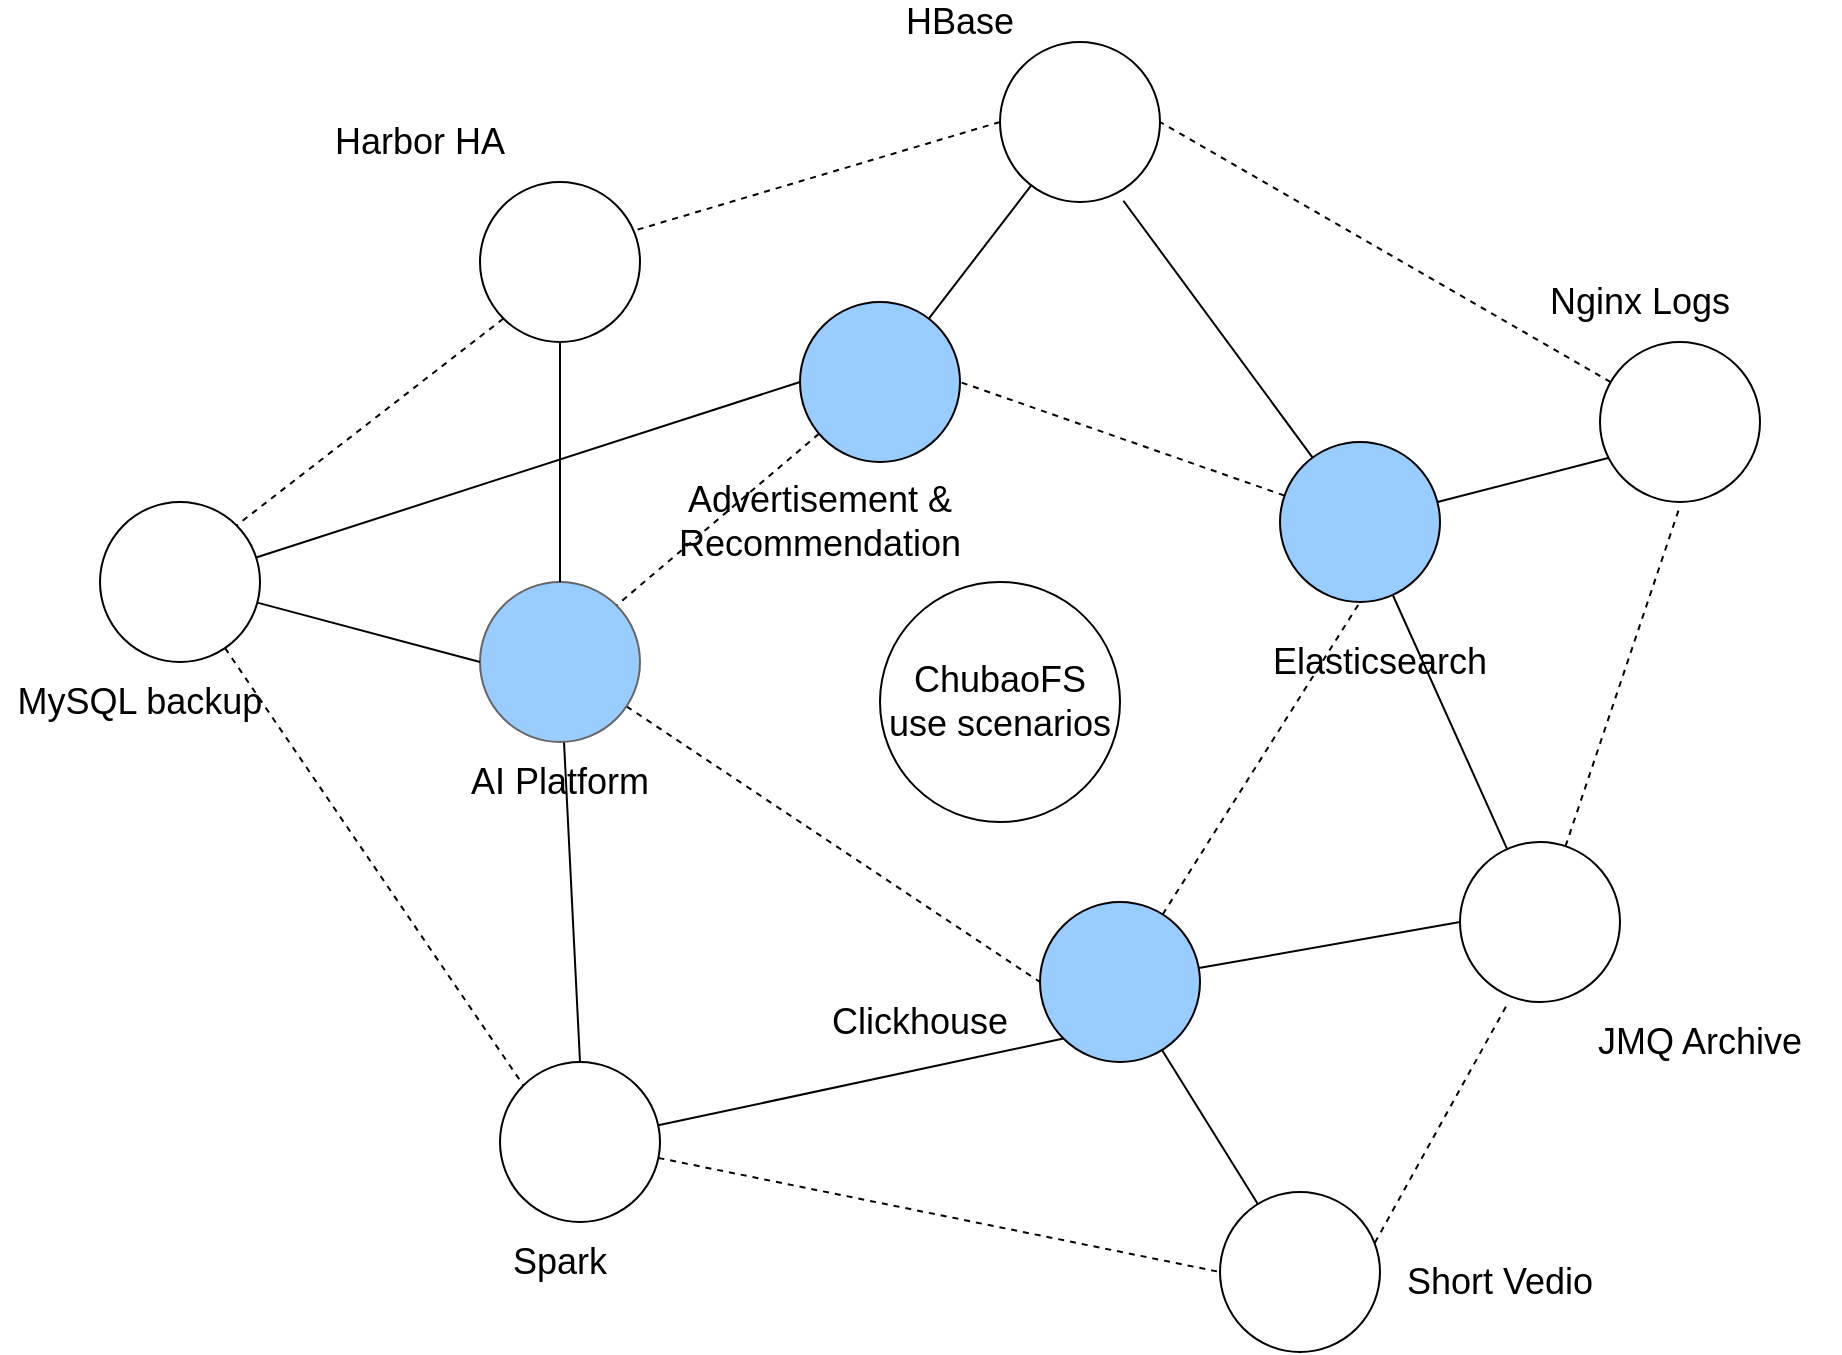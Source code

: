 <mxfile version="14.0.3" type="github">
  <diagram id="qldF4LkKA-URwhlDB35i" name="Page-1">
    <mxGraphModel dx="1944" dy="1793" grid="1" gridSize="10" guides="1" tooltips="1" connect="1" arrows="1" fold="1" page="1" pageScale="1" pageWidth="827" pageHeight="1169" math="0" shadow="0">
      <root>
        <mxCell id="0" />
        <mxCell id="1" parent="0" />
        <mxCell id="1Fhl22Ps6XHAA8jBFgip-1" value="&lt;font style=&quot;font-size: 18px&quot;&gt;ChubaoFS use scenarios&lt;/font&gt;" style="ellipse;whiteSpace=wrap;html=1;aspect=fixed;" vertex="1" parent="1">
          <mxGeometry x="360" y="200" width="120" height="120" as="geometry" />
        </mxCell>
        <mxCell id="1Fhl22Ps6XHAA8jBFgip-24" style="orthogonalLoop=1;jettySize=auto;html=1;entryX=1;entryY=0;entryDx=0;entryDy=0;dashed=1;endArrow=none;endFill=0;" edge="1" parent="1" source="1Fhl22Ps6XHAA8jBFgip-2" target="1Fhl22Ps6XHAA8jBFgip-5">
          <mxGeometry relative="1" as="geometry" />
        </mxCell>
        <mxCell id="1Fhl22Ps6XHAA8jBFgip-46" style="edgeStyle=none;orthogonalLoop=1;jettySize=auto;html=1;endArrow=none;endFill=0;strokeColor=#000000;" edge="1" parent="1" source="1Fhl22Ps6XHAA8jBFgip-2" target="1Fhl22Ps6XHAA8jBFgip-8">
          <mxGeometry relative="1" as="geometry" />
        </mxCell>
        <mxCell id="1Fhl22Ps6XHAA8jBFgip-2" value="" style="ellipse;whiteSpace=wrap;html=1;aspect=fixed;fillColor=#99CCFF;" vertex="1" parent="1">
          <mxGeometry x="320" y="60" width="80" height="80" as="geometry" />
        </mxCell>
        <mxCell id="1Fhl22Ps6XHAA8jBFgip-29" style="edgeStyle=none;orthogonalLoop=1;jettySize=auto;html=1;entryX=1;entryY=0.5;entryDx=0;entryDy=0;dashed=1;endArrow=none;endFill=0;strokeColor=#000000;" edge="1" parent="1" source="1Fhl22Ps6XHAA8jBFgip-3" target="1Fhl22Ps6XHAA8jBFgip-2">
          <mxGeometry relative="1" as="geometry" />
        </mxCell>
        <mxCell id="1Fhl22Ps6XHAA8jBFgip-44" style="edgeStyle=none;orthogonalLoop=1;jettySize=auto;html=1;entryX=0.057;entryY=0.724;entryDx=0;entryDy=0;entryPerimeter=0;endArrow=none;endFill=0;strokeColor=#000000;" edge="1" parent="1" source="1Fhl22Ps6XHAA8jBFgip-3" target="1Fhl22Ps6XHAA8jBFgip-11">
          <mxGeometry relative="1" as="geometry" />
        </mxCell>
        <mxCell id="1Fhl22Ps6XHAA8jBFgip-45" style="edgeStyle=none;orthogonalLoop=1;jettySize=auto;html=1;entryX=0.771;entryY=0.992;entryDx=0;entryDy=0;entryPerimeter=0;endArrow=none;endFill=0;strokeColor=#000000;" edge="1" parent="1" source="1Fhl22Ps6XHAA8jBFgip-3" target="1Fhl22Ps6XHAA8jBFgip-8">
          <mxGeometry relative="1" as="geometry" />
        </mxCell>
        <mxCell id="1Fhl22Ps6XHAA8jBFgip-47" style="edgeStyle=none;orthogonalLoop=1;jettySize=auto;html=1;endArrow=none;endFill=0;strokeColor=#000000;" edge="1" parent="1" source="1Fhl22Ps6XHAA8jBFgip-3" target="1Fhl22Ps6XHAA8jBFgip-12">
          <mxGeometry relative="1" as="geometry" />
        </mxCell>
        <mxCell id="1Fhl22Ps6XHAA8jBFgip-3" value="" style="ellipse;whiteSpace=wrap;html=1;aspect=fixed;strokeColor=#000000;fillColor=#99CCFF;" vertex="1" parent="1">
          <mxGeometry x="560" y="130" width="80" height="80" as="geometry" />
        </mxCell>
        <mxCell id="1Fhl22Ps6XHAA8jBFgip-28" style="edgeStyle=none;orthogonalLoop=1;jettySize=auto;html=1;entryX=0.5;entryY=1;entryDx=0;entryDy=0;dashed=1;endArrow=none;endFill=0;strokeColor=#000000;" edge="1" parent="1" source="1Fhl22Ps6XHAA8jBFgip-4" target="1Fhl22Ps6XHAA8jBFgip-3">
          <mxGeometry relative="1" as="geometry" />
        </mxCell>
        <mxCell id="1Fhl22Ps6XHAA8jBFgip-42" style="edgeStyle=none;orthogonalLoop=1;jettySize=auto;html=1;entryX=0;entryY=0.5;entryDx=0;entryDy=0;endArrow=none;endFill=0;strokeColor=#000000;" edge="1" parent="1" source="1Fhl22Ps6XHAA8jBFgip-4" target="1Fhl22Ps6XHAA8jBFgip-12">
          <mxGeometry relative="1" as="geometry" />
        </mxCell>
        <mxCell id="1Fhl22Ps6XHAA8jBFgip-43" style="edgeStyle=none;orthogonalLoop=1;jettySize=auto;html=1;endArrow=none;endFill=0;strokeColor=#000000;" edge="1" parent="1" source="1Fhl22Ps6XHAA8jBFgip-4" target="1Fhl22Ps6XHAA8jBFgip-13">
          <mxGeometry relative="1" as="geometry" />
        </mxCell>
        <mxCell id="1Fhl22Ps6XHAA8jBFgip-4" value="" style="ellipse;whiteSpace=wrap;html=1;aspect=fixed;fillColor=#99CCFF;" vertex="1" parent="1">
          <mxGeometry x="440" y="360" width="80" height="80" as="geometry" />
        </mxCell>
        <mxCell id="1Fhl22Ps6XHAA8jBFgip-27" style="edgeStyle=none;orthogonalLoop=1;jettySize=auto;html=1;entryX=0;entryY=0.5;entryDx=0;entryDy=0;dashed=1;endArrow=none;endFill=0;strokeColor=#000000;" edge="1" parent="1" source="1Fhl22Ps6XHAA8jBFgip-5" target="1Fhl22Ps6XHAA8jBFgip-4">
          <mxGeometry relative="1" as="geometry" />
        </mxCell>
        <mxCell id="1Fhl22Ps6XHAA8jBFgip-40" style="edgeStyle=none;orthogonalLoop=1;jettySize=auto;html=1;entryX=0.5;entryY=0;entryDx=0;entryDy=0;endArrow=none;endFill=0;strokeColor=#000000;" edge="1" parent="1" source="1Fhl22Ps6XHAA8jBFgip-5" target="1Fhl22Ps6XHAA8jBFgip-14">
          <mxGeometry relative="1" as="geometry" />
        </mxCell>
        <mxCell id="1Fhl22Ps6XHAA8jBFgip-5" value="" style="ellipse;whiteSpace=wrap;html=1;aspect=fixed;fillColor=#99CCFF;strokeColor=#666666;" vertex="1" parent="1">
          <mxGeometry x="160" y="200" width="80" height="80" as="geometry" />
        </mxCell>
        <mxCell id="1Fhl22Ps6XHAA8jBFgip-6" value="&lt;font style=&quot;font-size: 18px&quot;&gt;Clickhouse&lt;/font&gt;" style="text;html=1;strokeColor=none;fillColor=none;align=center;verticalAlign=middle;whiteSpace=wrap;rounded=0;" vertex="1" parent="1">
          <mxGeometry x="360" y="410" width="40" height="20" as="geometry" />
        </mxCell>
        <mxCell id="1Fhl22Ps6XHAA8jBFgip-7" value="&lt;font style=&quot;font-size: 18px&quot;&gt;AI Platform&lt;/font&gt;" style="text;html=1;strokeColor=none;fillColor=none;align=center;verticalAlign=middle;whiteSpace=wrap;rounded=0;" vertex="1" parent="1">
          <mxGeometry x="130" y="290" width="140" height="20" as="geometry" />
        </mxCell>
        <mxCell id="1Fhl22Ps6XHAA8jBFgip-36" style="edgeStyle=none;orthogonalLoop=1;jettySize=auto;html=1;entryX=0.95;entryY=0.308;entryDx=0;entryDy=0;entryPerimeter=0;dashed=1;endArrow=none;endFill=0;strokeColor=#000000;exitX=0;exitY=0.5;exitDx=0;exitDy=0;" edge="1" parent="1" source="1Fhl22Ps6XHAA8jBFgip-8" target="1Fhl22Ps6XHAA8jBFgip-9">
          <mxGeometry relative="1" as="geometry" />
        </mxCell>
        <mxCell id="1Fhl22Ps6XHAA8jBFgip-8" value="" style="ellipse;whiteSpace=wrap;html=1;aspect=fixed;fillColor=#FFFFFF;" vertex="1" parent="1">
          <mxGeometry x="420" y="-70" width="80" height="80" as="geometry" />
        </mxCell>
        <mxCell id="1Fhl22Ps6XHAA8jBFgip-30" style="edgeStyle=none;orthogonalLoop=1;jettySize=auto;html=1;exitX=0;exitY=1;exitDx=0;exitDy=0;entryX=1;entryY=0;entryDx=0;entryDy=0;dashed=1;endArrow=none;endFill=0;strokeColor=#000000;" edge="1" parent="1" source="1Fhl22Ps6XHAA8jBFgip-9" target="1Fhl22Ps6XHAA8jBFgip-10">
          <mxGeometry relative="1" as="geometry" />
        </mxCell>
        <mxCell id="1Fhl22Ps6XHAA8jBFgip-38" style="edgeStyle=none;orthogonalLoop=1;jettySize=auto;html=1;entryX=0.5;entryY=0;entryDx=0;entryDy=0;endArrow=none;endFill=0;strokeColor=#000000;" edge="1" parent="1" source="1Fhl22Ps6XHAA8jBFgip-9" target="1Fhl22Ps6XHAA8jBFgip-5">
          <mxGeometry relative="1" as="geometry" />
        </mxCell>
        <mxCell id="1Fhl22Ps6XHAA8jBFgip-9" value="" style="ellipse;whiteSpace=wrap;html=1;aspect=fixed;fillColor=#FFFFFF;" vertex="1" parent="1">
          <mxGeometry x="160" width="80" height="80" as="geometry" />
        </mxCell>
        <mxCell id="1Fhl22Ps6XHAA8jBFgip-31" style="edgeStyle=none;orthogonalLoop=1;jettySize=auto;html=1;entryX=0;entryY=0;entryDx=0;entryDy=0;dashed=1;endArrow=none;endFill=0;strokeColor=#000000;" edge="1" parent="1" source="1Fhl22Ps6XHAA8jBFgip-10" target="1Fhl22Ps6XHAA8jBFgip-14">
          <mxGeometry relative="1" as="geometry" />
        </mxCell>
        <mxCell id="1Fhl22Ps6XHAA8jBFgip-37" style="edgeStyle=none;orthogonalLoop=1;jettySize=auto;html=1;entryX=0;entryY=0.5;entryDx=0;entryDy=0;endArrow=none;endFill=0;strokeColor=#000000;" edge="1" parent="1" source="1Fhl22Ps6XHAA8jBFgip-10" target="1Fhl22Ps6XHAA8jBFgip-2">
          <mxGeometry relative="1" as="geometry" />
        </mxCell>
        <mxCell id="1Fhl22Ps6XHAA8jBFgip-39" style="edgeStyle=none;orthogonalLoop=1;jettySize=auto;html=1;entryX=0;entryY=0.5;entryDx=0;entryDy=0;endArrow=none;endFill=0;strokeColor=#000000;" edge="1" parent="1" source="1Fhl22Ps6XHAA8jBFgip-10" target="1Fhl22Ps6XHAA8jBFgip-5">
          <mxGeometry relative="1" as="geometry" />
        </mxCell>
        <mxCell id="1Fhl22Ps6XHAA8jBFgip-10" value="" style="ellipse;whiteSpace=wrap;html=1;aspect=fixed;fillColor=#FFFFFF;" vertex="1" parent="1">
          <mxGeometry x="-30" y="160" width="80" height="80" as="geometry" />
        </mxCell>
        <mxCell id="1Fhl22Ps6XHAA8jBFgip-35" style="edgeStyle=none;orthogonalLoop=1;jettySize=auto;html=1;entryX=1;entryY=0.5;entryDx=0;entryDy=0;dashed=1;endArrow=none;endFill=0;strokeColor=#000000;" edge="1" parent="1" source="1Fhl22Ps6XHAA8jBFgip-11" target="1Fhl22Ps6XHAA8jBFgip-8">
          <mxGeometry relative="1" as="geometry" />
        </mxCell>
        <mxCell id="1Fhl22Ps6XHAA8jBFgip-11" value="" style="ellipse;whiteSpace=wrap;html=1;aspect=fixed;fillColor=#FFFFFF;" vertex="1" parent="1">
          <mxGeometry x="720" y="80" width="80" height="80" as="geometry" />
        </mxCell>
        <mxCell id="1Fhl22Ps6XHAA8jBFgip-34" style="edgeStyle=none;orthogonalLoop=1;jettySize=auto;html=1;dashed=1;endArrow=none;endFill=0;strokeColor=#000000;" edge="1" parent="1" source="1Fhl22Ps6XHAA8jBFgip-12">
          <mxGeometry relative="1" as="geometry">
            <mxPoint x="760" y="162" as="targetPoint" />
          </mxGeometry>
        </mxCell>
        <mxCell id="1Fhl22Ps6XHAA8jBFgip-12" value="" style="ellipse;whiteSpace=wrap;html=1;aspect=fixed;fillColor=#FFFFFF;" vertex="1" parent="1">
          <mxGeometry x="650" y="330" width="80" height="80" as="geometry" />
        </mxCell>
        <mxCell id="1Fhl22Ps6XHAA8jBFgip-33" style="edgeStyle=none;orthogonalLoop=1;jettySize=auto;html=1;entryX=0.301;entryY=1.004;entryDx=0;entryDy=0;entryPerimeter=0;dashed=1;endArrow=none;endFill=0;strokeColor=#000000;exitX=0.968;exitY=0.317;exitDx=0;exitDy=0;exitPerimeter=0;" edge="1" parent="1" source="1Fhl22Ps6XHAA8jBFgip-13" target="1Fhl22Ps6XHAA8jBFgip-12">
          <mxGeometry relative="1" as="geometry">
            <mxPoint x="610" y="513" as="sourcePoint" />
          </mxGeometry>
        </mxCell>
        <mxCell id="1Fhl22Ps6XHAA8jBFgip-13" value="" style="ellipse;whiteSpace=wrap;html=1;aspect=fixed;fillColor=#FFFFFF;" vertex="1" parent="1">
          <mxGeometry x="530" y="505" width="80" height="80" as="geometry" />
        </mxCell>
        <mxCell id="1Fhl22Ps6XHAA8jBFgip-32" style="edgeStyle=none;orthogonalLoop=1;jettySize=auto;html=1;entryX=0;entryY=0.5;entryDx=0;entryDy=0;dashed=1;endArrow=none;endFill=0;strokeColor=#000000;" edge="1" parent="1" source="1Fhl22Ps6XHAA8jBFgip-14" target="1Fhl22Ps6XHAA8jBFgip-13">
          <mxGeometry relative="1" as="geometry" />
        </mxCell>
        <mxCell id="1Fhl22Ps6XHAA8jBFgip-41" style="edgeStyle=none;orthogonalLoop=1;jettySize=auto;html=1;entryX=0;entryY=1;entryDx=0;entryDy=0;endArrow=none;endFill=0;strokeColor=#000000;" edge="1" parent="1" source="1Fhl22Ps6XHAA8jBFgip-14" target="1Fhl22Ps6XHAA8jBFgip-4">
          <mxGeometry relative="1" as="geometry" />
        </mxCell>
        <mxCell id="1Fhl22Ps6XHAA8jBFgip-14" value="" style="ellipse;whiteSpace=wrap;html=1;aspect=fixed;fillColor=#FFFFFF;" vertex="1" parent="1">
          <mxGeometry x="170" y="440" width="80" height="80" as="geometry" />
        </mxCell>
        <mxCell id="1Fhl22Ps6XHAA8jBFgip-15" value="&lt;font style=&quot;font-size: 18px&quot;&gt;Advertisement &amp;amp; Recommendation&lt;/font&gt;" style="text;html=1;strokeColor=none;fillColor=none;align=center;verticalAlign=middle;whiteSpace=wrap;rounded=0;" vertex="1" parent="1">
          <mxGeometry x="260" y="160" width="140" height="20" as="geometry" />
        </mxCell>
        <mxCell id="1Fhl22Ps6XHAA8jBFgip-16" value="&lt;font style=&quot;font-size: 18px&quot;&gt;Elasticsearch&lt;/font&gt;" style="text;html=1;strokeColor=none;fillColor=none;align=center;verticalAlign=middle;whiteSpace=wrap;rounded=0;" vertex="1" parent="1">
          <mxGeometry x="540" y="230" width="140" height="20" as="geometry" />
        </mxCell>
        <mxCell id="1Fhl22Ps6XHAA8jBFgip-17" value="&lt;font style=&quot;font-size: 18px&quot;&gt;Harbor HA&lt;/font&gt;" style="text;html=1;strokeColor=none;fillColor=none;align=center;verticalAlign=middle;whiteSpace=wrap;rounded=0;" vertex="1" parent="1">
          <mxGeometry x="60" y="-30" width="140" height="20" as="geometry" />
        </mxCell>
        <mxCell id="1Fhl22Ps6XHAA8jBFgip-18" value="&lt;font style=&quot;font-size: 18px&quot;&gt;HBase&lt;/font&gt;" style="text;html=1;strokeColor=none;fillColor=none;align=center;verticalAlign=middle;whiteSpace=wrap;rounded=0;" vertex="1" parent="1">
          <mxGeometry x="330" y="-90" width="140" height="20" as="geometry" />
        </mxCell>
        <mxCell id="1Fhl22Ps6XHAA8jBFgip-19" value="&lt;font style=&quot;font-size: 18px&quot;&gt;MySQL backup&lt;/font&gt;" style="text;html=1;strokeColor=none;fillColor=none;align=center;verticalAlign=middle;whiteSpace=wrap;rounded=0;" vertex="1" parent="1">
          <mxGeometry x="-80" y="250" width="140" height="20" as="geometry" />
        </mxCell>
        <mxCell id="1Fhl22Ps6XHAA8jBFgip-20" value="&lt;font style=&quot;font-size: 18px&quot;&gt;Spark&lt;/font&gt;" style="text;html=1;strokeColor=none;fillColor=none;align=center;verticalAlign=middle;whiteSpace=wrap;rounded=0;" vertex="1" parent="1">
          <mxGeometry x="130" y="530" width="140" height="20" as="geometry" />
        </mxCell>
        <mxCell id="1Fhl22Ps6XHAA8jBFgip-21" value="&lt;font style=&quot;font-size: 18px&quot;&gt;Short Vedio&lt;/font&gt;" style="text;html=1;strokeColor=none;fillColor=none;align=center;verticalAlign=middle;whiteSpace=wrap;rounded=0;" vertex="1" parent="1">
          <mxGeometry x="600" y="540" width="140" height="20" as="geometry" />
        </mxCell>
        <mxCell id="1Fhl22Ps6XHAA8jBFgip-22" value="&lt;font style=&quot;font-size: 18px&quot;&gt;Nginx Logs&lt;/font&gt;" style="text;html=1;strokeColor=none;fillColor=none;align=center;verticalAlign=middle;whiteSpace=wrap;rounded=0;" vertex="1" parent="1">
          <mxGeometry x="670" y="50" width="140" height="20" as="geometry" />
        </mxCell>
        <mxCell id="1Fhl22Ps6XHAA8jBFgip-23" value="&lt;font style=&quot;font-size: 18px&quot;&gt;JMQ Archive&lt;/font&gt;" style="text;html=1;strokeColor=none;fillColor=none;align=center;verticalAlign=middle;whiteSpace=wrap;rounded=0;" vertex="1" parent="1">
          <mxGeometry x="700" y="420" width="140" height="20" as="geometry" />
        </mxCell>
      </root>
    </mxGraphModel>
  </diagram>
</mxfile>
